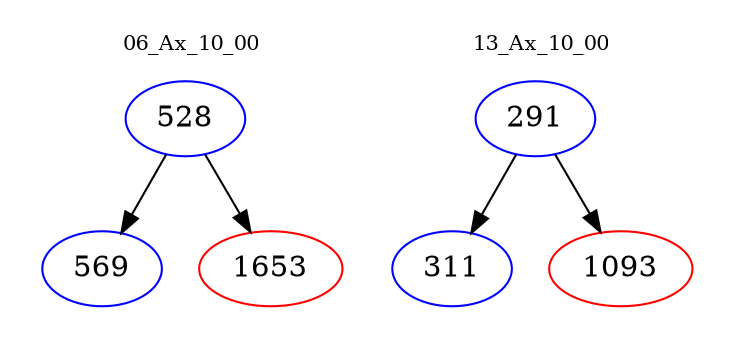 digraph{
subgraph cluster_0 {
color = white
label = "06_Ax_10_00";
fontsize=10;
T0_528 [label="528", color="blue"]
T0_528 -> T0_569 [color="black"]
T0_569 [label="569", color="blue"]
T0_528 -> T0_1653 [color="black"]
T0_1653 [label="1653", color="red"]
}
subgraph cluster_1 {
color = white
label = "13_Ax_10_00";
fontsize=10;
T1_291 [label="291", color="blue"]
T1_291 -> T1_311 [color="black"]
T1_311 [label="311", color="blue"]
T1_291 -> T1_1093 [color="black"]
T1_1093 [label="1093", color="red"]
}
}
